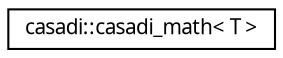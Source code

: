 digraph "Graphical Class Hierarchy"
{
  edge [fontname="FreeSans.ttf",fontsize="10",labelfontname="FreeSans.ttf",labelfontsize="10"];
  node [fontname="FreeSans.ttf",fontsize="10",shape=record];
  rankdir="LR";
  Node1 [label="casadi::casadi_math\< T \>",height=0.2,width=0.4,color="black", fillcolor="white", style="filled",URL="$d2/d93/structcasadi_1_1casadi__math.html",tooltip="Easy access to all the functions for a particular type. "];
}
